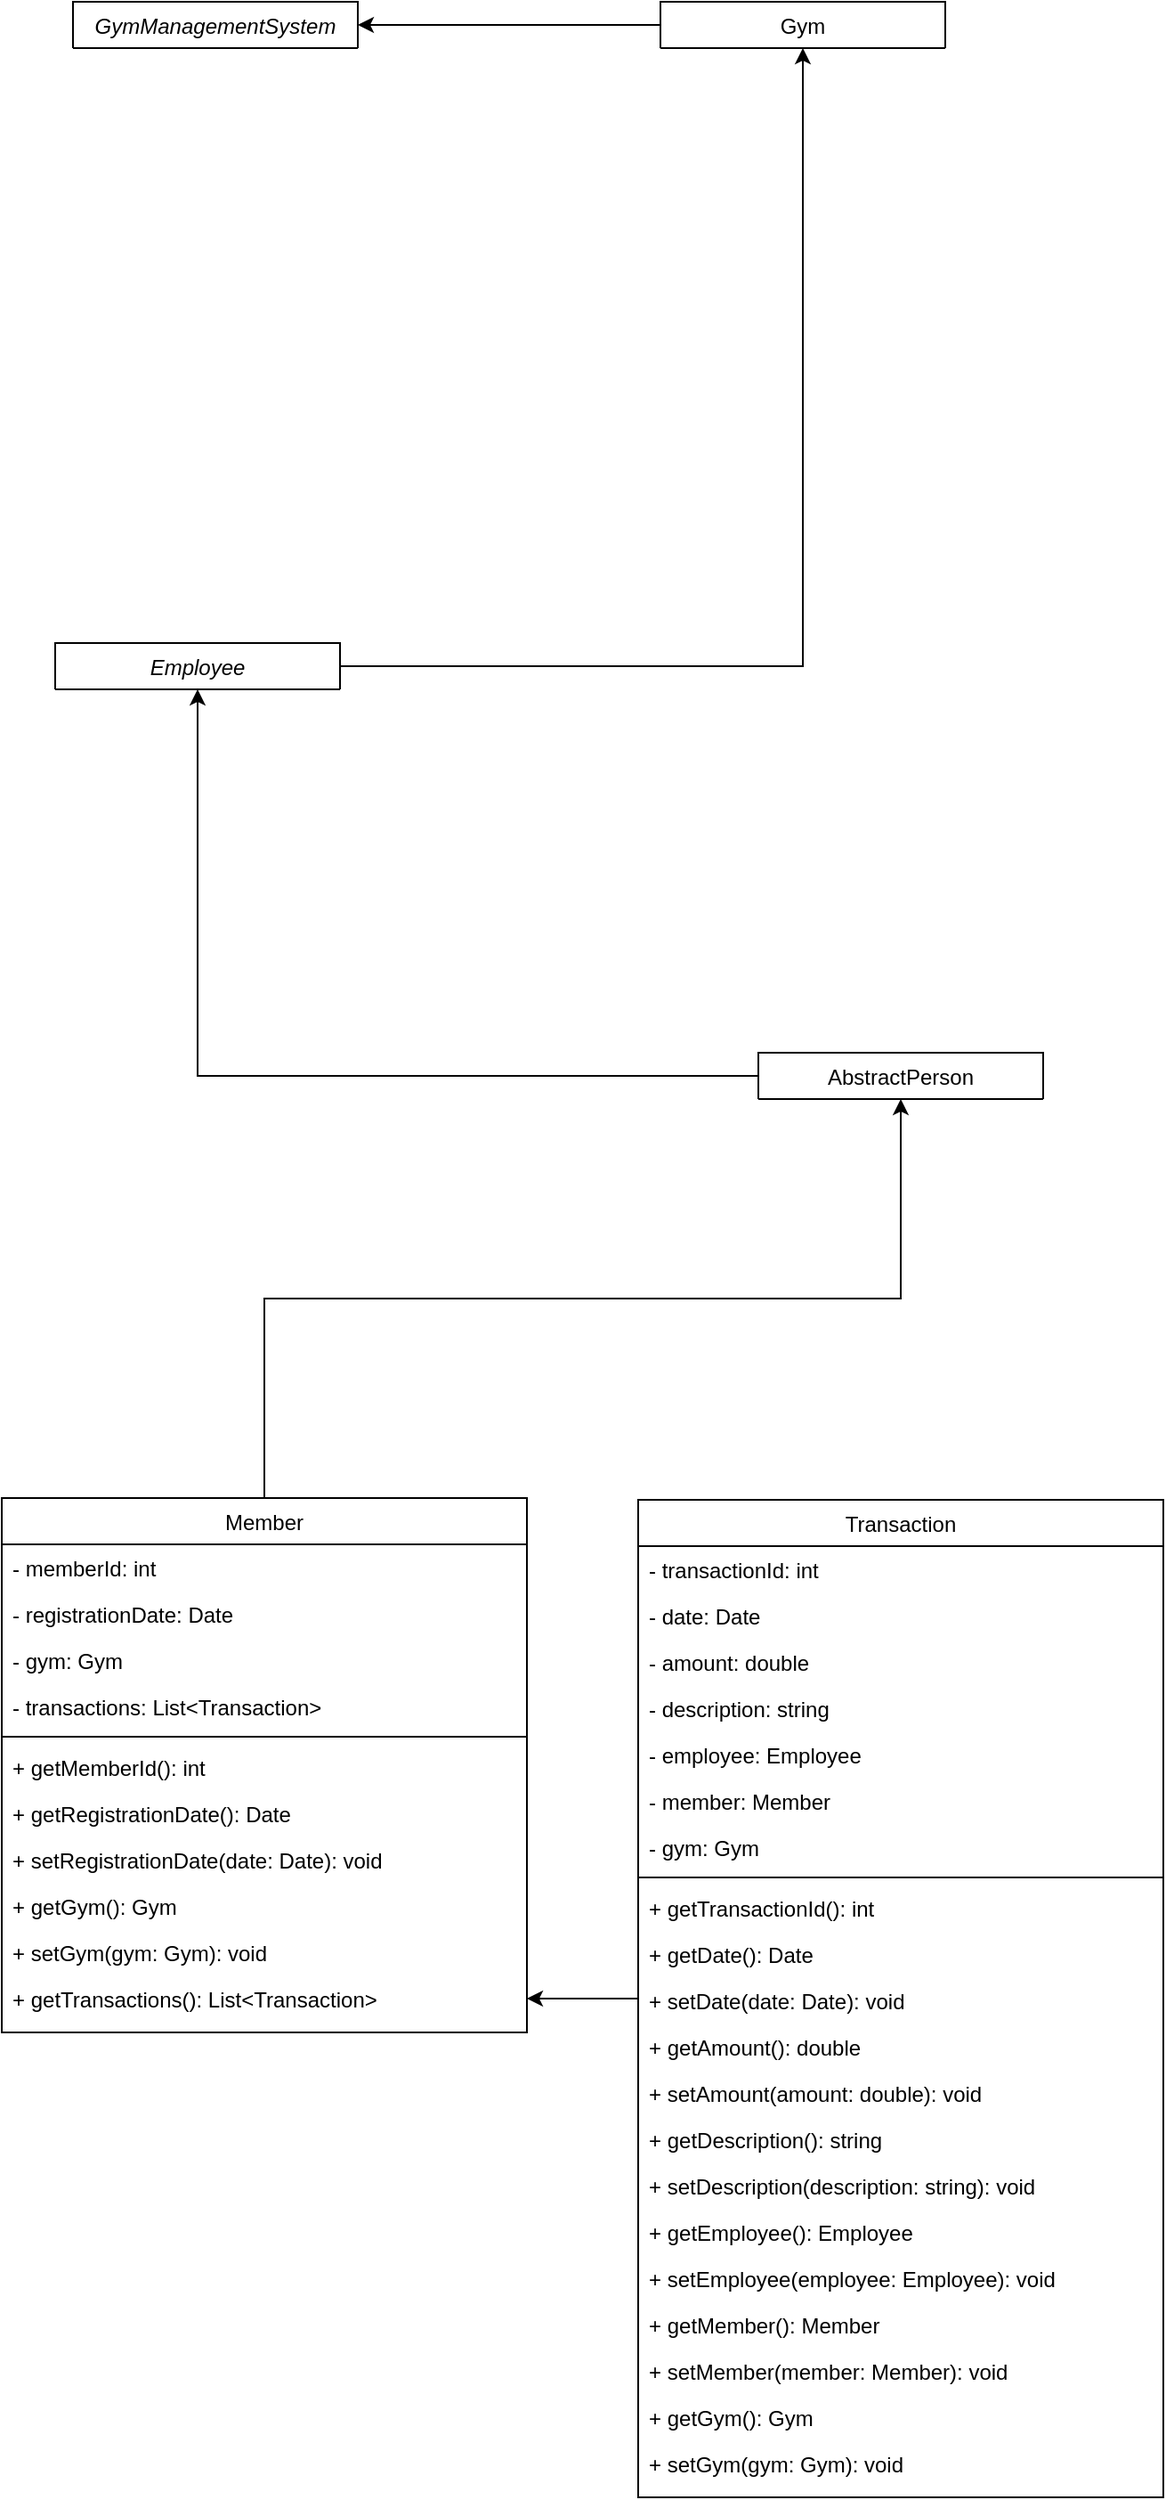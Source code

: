 <mxfile version="22.0.8" type="github">
  <diagram id="C5RBs43oDa-KdzZeNtuy" name="Page-1">
    <mxGraphModel dx="957" dy="524" grid="1" gridSize="10" guides="1" tooltips="1" connect="1" arrows="1" fold="1" page="1" pageScale="1" pageWidth="827" pageHeight="1169" math="0" shadow="0">
      <root>
        <mxCell id="WIyWlLk6GJQsqaUBKTNV-0" />
        <mxCell id="WIyWlLk6GJQsqaUBKTNV-1" parent="WIyWlLk6GJQsqaUBKTNV-0" />
        <mxCell id="zkfFHV4jXpPFQw0GAbJ--0" value="GymManagementSystem" style="swimlane;fontStyle=2;align=center;verticalAlign=top;childLayout=stackLayout;horizontal=1;startSize=26;horizontalStack=0;resizeParent=1;resizeLast=0;collapsible=1;marginBottom=0;rounded=0;shadow=0;strokeWidth=1;" parent="WIyWlLk6GJQsqaUBKTNV-1" vertex="1" collapsed="1">
          <mxGeometry x="130" y="110" width="160" height="26" as="geometry">
            <mxRectangle x="130" y="120" width="300" height="320" as="alternateBounds" />
          </mxGeometry>
        </mxCell>
        <mxCell id="zkfFHV4jXpPFQw0GAbJ--1" value="+ gyms: List&lt;Gym&gt;" style="text;align=left;verticalAlign=top;spacingLeft=4;spacingRight=4;overflow=hidden;rotatable=0;points=[[0,0.5],[1,0.5]];portConstraint=eastwest;" parent="zkfFHV4jXpPFQw0GAbJ--0" vertex="1">
          <mxGeometry y="26" width="300" height="26" as="geometry" />
        </mxCell>
        <mxCell id="zkfFHV4jXpPFQw0GAbJ--2" value="+ employees: List&lt;Employee&gt;" style="text;align=left;verticalAlign=top;spacingLeft=4;spacingRight=4;overflow=hidden;rotatable=0;points=[[0,0.5],[1,0.5]];portConstraint=eastwest;rounded=0;shadow=0;html=0;" parent="zkfFHV4jXpPFQw0GAbJ--0" vertex="1">
          <mxGeometry y="52" width="300" height="26" as="geometry" />
        </mxCell>
        <mxCell id="zkfFHV4jXpPFQw0GAbJ--3" value="+ members: List&lt;Member&gt;" style="text;align=left;verticalAlign=top;spacingLeft=4;spacingRight=4;overflow=hidden;rotatable=0;points=[[0,0.5],[1,0.5]];portConstraint=eastwest;rounded=0;shadow=0;html=0;" parent="zkfFHV4jXpPFQw0GAbJ--0" vertex="1">
          <mxGeometry y="78" width="300" height="26" as="geometry" />
        </mxCell>
        <mxCell id="KvkQuEorM9B9V_fO__pe-0" value="+ transactions: List&lt;Transaction&gt; " style="text;align=left;verticalAlign=top;spacingLeft=4;spacingRight=4;overflow=hidden;rotatable=0;points=[[0,0.5],[1,0.5]];portConstraint=eastwest;rounded=0;shadow=0;html=0;" vertex="1" parent="zkfFHV4jXpPFQw0GAbJ--0">
          <mxGeometry y="104" width="300" height="26" as="geometry" />
        </mxCell>
        <mxCell id="zkfFHV4jXpPFQw0GAbJ--4" value="" style="line;html=1;strokeWidth=1;align=left;verticalAlign=middle;spacingTop=-1;spacingLeft=3;spacingRight=3;rotatable=0;labelPosition=right;points=[];portConstraint=eastwest;" parent="zkfFHV4jXpPFQw0GAbJ--0" vertex="1">
          <mxGeometry y="130" width="300" height="8" as="geometry" />
        </mxCell>
        <mxCell id="zkfFHV4jXpPFQw0GAbJ--5" value="+ addGym(gym: Gym): void" style="text;align=left;verticalAlign=top;spacingLeft=4;spacingRight=4;overflow=hidden;rotatable=0;points=[[0,0.5],[1,0.5]];portConstraint=eastwest;" parent="zkfFHV4jXpPFQw0GAbJ--0" vertex="1">
          <mxGeometry y="138" width="300" height="26" as="geometry" />
        </mxCell>
        <mxCell id="KvkQuEorM9B9V_fO__pe-1" value="+ removeGym(gym: Gym): void" style="text;align=left;verticalAlign=top;spacingLeft=4;spacingRight=4;overflow=hidden;rotatable=0;points=[[0,0.5],[1,0.5]];portConstraint=eastwest;" vertex="1" parent="zkfFHV4jXpPFQw0GAbJ--0">
          <mxGeometry y="164" width="300" height="26" as="geometry" />
        </mxCell>
        <mxCell id="KvkQuEorM9B9V_fO__pe-2" value="+ addEmployee(employee: Employee): void" style="text;align=left;verticalAlign=top;spacingLeft=4;spacingRight=4;overflow=hidden;rotatable=0;points=[[0,0.5],[1,0.5]];portConstraint=eastwest;" vertex="1" parent="zkfFHV4jXpPFQw0GAbJ--0">
          <mxGeometry y="190" width="300" height="26" as="geometry" />
        </mxCell>
        <mxCell id="KvkQuEorM9B9V_fO__pe-3" value="+ removeEmployee(employee: Employee): void" style="text;align=left;verticalAlign=top;spacingLeft=4;spacingRight=4;overflow=hidden;rotatable=0;points=[[0,0.5],[1,0.5]];portConstraint=eastwest;" vertex="1" parent="zkfFHV4jXpPFQw0GAbJ--0">
          <mxGeometry y="216" width="300" height="26" as="geometry" />
        </mxCell>
        <mxCell id="KvkQuEorM9B9V_fO__pe-5" value="+ addMember(member: Member): void" style="text;align=left;verticalAlign=top;spacingLeft=4;spacingRight=4;overflow=hidden;rotatable=0;points=[[0,0.5],[1,0.5]];portConstraint=eastwest;" vertex="1" parent="zkfFHV4jXpPFQw0GAbJ--0">
          <mxGeometry y="242" width="300" height="26" as="geometry" />
        </mxCell>
        <mxCell id="KvkQuEorM9B9V_fO__pe-6" value="+ removeMember(member: Member): void" style="text;align=left;verticalAlign=top;spacingLeft=4;spacingRight=4;overflow=hidden;rotatable=0;points=[[0,0.5],[1,0.5]];portConstraint=eastwest;" vertex="1" parent="zkfFHV4jXpPFQw0GAbJ--0">
          <mxGeometry y="268" width="300" height="26" as="geometry" />
        </mxCell>
        <mxCell id="KvkQuEorM9B9V_fO__pe-7" value="+ recordTransaction(transaction: Transaction): void" style="text;align=left;verticalAlign=top;spacingLeft=4;spacingRight=4;overflow=hidden;rotatable=0;points=[[0,0.5],[1,0.5]];portConstraint=eastwest;" vertex="1" parent="zkfFHV4jXpPFQw0GAbJ--0">
          <mxGeometry y="294" width="300" height="26" as="geometry" />
        </mxCell>
        <mxCell id="KvkQuEorM9B9V_fO__pe-71" value="" style="edgeStyle=orthogonalEdgeStyle;rounded=0;orthogonalLoop=1;jettySize=auto;html=1;" edge="1" parent="WIyWlLk6GJQsqaUBKTNV-1" source="zkfFHV4jXpPFQw0GAbJ--6" target="KvkQuEorM9B9V_fO__pe-32">
          <mxGeometry relative="1" as="geometry" />
        </mxCell>
        <mxCell id="zkfFHV4jXpPFQw0GAbJ--6" value="  AbstractPerson  " style="swimlane;fontStyle=0;align=center;verticalAlign=top;childLayout=stackLayout;horizontal=1;startSize=26;horizontalStack=0;resizeParent=1;resizeLast=0;collapsible=1;marginBottom=0;rounded=0;shadow=0;strokeWidth=1;" parent="WIyWlLk6GJQsqaUBKTNV-1" vertex="1" collapsed="1">
          <mxGeometry x="515" y="700" width="160" height="26" as="geometry">
            <mxRectangle x="515" y="700" width="185" height="164" as="alternateBounds" />
          </mxGeometry>
        </mxCell>
        <mxCell id="zkfFHV4jXpPFQw0GAbJ--7" value="- personId: int " style="text;align=left;verticalAlign=top;spacingLeft=4;spacingRight=4;overflow=hidden;rotatable=0;points=[[0,0.5],[1,0.5]];portConstraint=eastwest;" parent="zkfFHV4jXpPFQw0GAbJ--6" vertex="1">
          <mxGeometry y="26" width="185" height="26" as="geometry" />
        </mxCell>
        <mxCell id="zkfFHV4jXpPFQw0GAbJ--8" value="- name: string " style="text;align=left;verticalAlign=top;spacingLeft=4;spacingRight=4;overflow=hidden;rotatable=0;points=[[0,0.5],[1,0.5]];portConstraint=eastwest;rounded=0;shadow=0;html=0;" parent="zkfFHV4jXpPFQw0GAbJ--6" vertex="1">
          <mxGeometry y="52" width="185" height="26" as="geometry" />
        </mxCell>
        <mxCell id="zkfFHV4jXpPFQw0GAbJ--9" value="" style="line;html=1;strokeWidth=1;align=left;verticalAlign=middle;spacingTop=-1;spacingLeft=3;spacingRight=3;rotatable=0;labelPosition=right;points=[];portConstraint=eastwest;" parent="zkfFHV4jXpPFQw0GAbJ--6" vertex="1">
          <mxGeometry y="78" width="185" height="8" as="geometry" />
        </mxCell>
        <mxCell id="zkfFHV4jXpPFQw0GAbJ--10" value="+ getPersonId(): int" style="text;align=left;verticalAlign=top;spacingLeft=4;spacingRight=4;overflow=hidden;rotatable=0;points=[[0,0.5],[1,0.5]];portConstraint=eastwest;fontStyle=4" parent="zkfFHV4jXpPFQw0GAbJ--6" vertex="1">
          <mxGeometry y="86" width="185" height="26" as="geometry" />
        </mxCell>
        <mxCell id="zkfFHV4jXpPFQw0GAbJ--11" value="+ getName(): string " style="text;align=left;verticalAlign=top;spacingLeft=4;spacingRight=4;overflow=hidden;rotatable=0;points=[[0,0.5],[1,0.5]];portConstraint=eastwest;" parent="zkfFHV4jXpPFQw0GAbJ--6" vertex="1">
          <mxGeometry y="112" width="185" height="26" as="geometry" />
        </mxCell>
        <mxCell id="KvkQuEorM9B9V_fO__pe-33" value="+ setName(name: string): void" style="text;align=left;verticalAlign=top;spacingLeft=4;spacingRight=4;overflow=hidden;rotatable=0;points=[[0,0.5],[1,0.5]];portConstraint=eastwest;" vertex="1" parent="zkfFHV4jXpPFQw0GAbJ--6">
          <mxGeometry y="138" width="185" height="26" as="geometry" />
        </mxCell>
        <mxCell id="KvkQuEorM9B9V_fO__pe-72" style="edgeStyle=orthogonalEdgeStyle;rounded=0;orthogonalLoop=1;jettySize=auto;html=1;entryX=0.5;entryY=1;entryDx=0;entryDy=0;exitX=0.5;exitY=0;exitDx=0;exitDy=0;" edge="1" parent="WIyWlLk6GJQsqaUBKTNV-1" source="zkfFHV4jXpPFQw0GAbJ--13" target="zkfFHV4jXpPFQw0GAbJ--6">
          <mxGeometry relative="1" as="geometry">
            <mxPoint x="200" y="950" as="sourcePoint" />
            <mxPoint x="345" y="563" as="targetPoint" />
          </mxGeometry>
        </mxCell>
        <mxCell id="zkfFHV4jXpPFQw0GAbJ--13" value="Member " style="swimlane;fontStyle=0;align=center;verticalAlign=top;childLayout=stackLayout;horizontal=1;startSize=26;horizontalStack=0;resizeParent=1;resizeLast=0;collapsible=1;marginBottom=0;rounded=0;shadow=0;strokeWidth=1;" parent="WIyWlLk6GJQsqaUBKTNV-1" vertex="1">
          <mxGeometry x="90" y="950" width="295" height="300" as="geometry">
            <mxRectangle x="70" y="980" width="170" height="26" as="alternateBounds" />
          </mxGeometry>
        </mxCell>
        <mxCell id="zkfFHV4jXpPFQw0GAbJ--14" value="- memberId: int" style="text;align=left;verticalAlign=top;spacingLeft=4;spacingRight=4;overflow=hidden;rotatable=0;points=[[0,0.5],[1,0.5]];portConstraint=eastwest;" parent="zkfFHV4jXpPFQw0GAbJ--13" vertex="1">
          <mxGeometry y="26" width="295" height="26" as="geometry" />
        </mxCell>
        <mxCell id="KvkQuEorM9B9V_fO__pe-34" value="- registrationDate: Date" style="text;align=left;verticalAlign=top;spacingLeft=4;spacingRight=4;overflow=hidden;rotatable=0;points=[[0,0.5],[1,0.5]];portConstraint=eastwest;rounded=0;shadow=0;html=0;" vertex="1" parent="zkfFHV4jXpPFQw0GAbJ--13">
          <mxGeometry y="52" width="295" height="26" as="geometry" />
        </mxCell>
        <mxCell id="KvkQuEorM9B9V_fO__pe-35" value="- gym: Gym" style="text;align=left;verticalAlign=top;spacingLeft=4;spacingRight=4;overflow=hidden;rotatable=0;points=[[0,0.5],[1,0.5]];portConstraint=eastwest;rounded=0;shadow=0;html=0;" vertex="1" parent="zkfFHV4jXpPFQw0GAbJ--13">
          <mxGeometry y="78" width="295" height="26" as="geometry" />
        </mxCell>
        <mxCell id="KvkQuEorM9B9V_fO__pe-36" value="- transactions: List&lt;Transaction&gt;" style="text;align=left;verticalAlign=top;spacingLeft=4;spacingRight=4;overflow=hidden;rotatable=0;points=[[0,0.5],[1,0.5]];portConstraint=eastwest;rounded=0;shadow=0;html=0;" vertex="1" parent="zkfFHV4jXpPFQw0GAbJ--13">
          <mxGeometry y="104" width="295" height="26" as="geometry" />
        </mxCell>
        <mxCell id="KvkQuEorM9B9V_fO__pe-37" value="" style="line;html=1;strokeWidth=1;align=left;verticalAlign=middle;spacingTop=-1;spacingLeft=3;spacingRight=3;rotatable=0;labelPosition=right;points=[];portConstraint=eastwest;" vertex="1" parent="zkfFHV4jXpPFQw0GAbJ--13">
          <mxGeometry y="130" width="295" height="8" as="geometry" />
        </mxCell>
        <mxCell id="KvkQuEorM9B9V_fO__pe-38" value="+ getMemberId(): int" style="text;align=left;verticalAlign=top;spacingLeft=4;spacingRight=4;overflow=hidden;rotatable=0;points=[[0,0.5],[1,0.5]];portConstraint=eastwest;" vertex="1" parent="zkfFHV4jXpPFQw0GAbJ--13">
          <mxGeometry y="138" width="295" height="26" as="geometry" />
        </mxCell>
        <mxCell id="KvkQuEorM9B9V_fO__pe-39" value="+ getRegistrationDate(): Date" style="text;align=left;verticalAlign=top;spacingLeft=4;spacingRight=4;overflow=hidden;rotatable=0;points=[[0,0.5],[1,0.5]];portConstraint=eastwest;" vertex="1" parent="zkfFHV4jXpPFQw0GAbJ--13">
          <mxGeometry y="164" width="295" height="26" as="geometry" />
        </mxCell>
        <mxCell id="KvkQuEorM9B9V_fO__pe-40" value=" + setRegistrationDate(date: Date): void" style="text;align=left;verticalAlign=top;spacingLeft=4;spacingRight=4;overflow=hidden;rotatable=0;points=[[0,0.5],[1,0.5]];portConstraint=eastwest;" vertex="1" parent="zkfFHV4jXpPFQw0GAbJ--13">
          <mxGeometry y="190" width="295" height="26" as="geometry" />
        </mxCell>
        <mxCell id="KvkQuEorM9B9V_fO__pe-41" value="+ getGym(): Gym" style="text;align=left;verticalAlign=top;spacingLeft=4;spacingRight=4;overflow=hidden;rotatable=0;points=[[0,0.5],[1,0.5]];portConstraint=eastwest;" vertex="1" parent="zkfFHV4jXpPFQw0GAbJ--13">
          <mxGeometry y="216" width="295" height="26" as="geometry" />
        </mxCell>
        <mxCell id="KvkQuEorM9B9V_fO__pe-42" value="+ setGym(gym: Gym): void" style="text;align=left;verticalAlign=top;spacingLeft=4;spacingRight=4;overflow=hidden;rotatable=0;points=[[0,0.5],[1,0.5]];portConstraint=eastwest;" vertex="1" parent="zkfFHV4jXpPFQw0GAbJ--13">
          <mxGeometry y="242" width="295" height="26" as="geometry" />
        </mxCell>
        <mxCell id="KvkQuEorM9B9V_fO__pe-43" value="+ getTransactions(): List&lt;Transaction&gt;  " style="text;align=left;verticalAlign=top;spacingLeft=4;spacingRight=4;overflow=hidden;rotatable=0;points=[[0,0.5],[1,0.5]];portConstraint=eastwest;" vertex="1" parent="zkfFHV4jXpPFQw0GAbJ--13">
          <mxGeometry y="268" width="295" height="26" as="geometry" />
        </mxCell>
        <mxCell id="KvkQuEorM9B9V_fO__pe-69" value="" style="edgeStyle=orthogonalEdgeStyle;rounded=0;orthogonalLoop=1;jettySize=auto;html=1;" edge="1" parent="WIyWlLk6GJQsqaUBKTNV-1" source="zkfFHV4jXpPFQw0GAbJ--17" target="KvkQuEorM9B9V_fO__pe-5">
          <mxGeometry relative="1" as="geometry" />
        </mxCell>
        <mxCell id="zkfFHV4jXpPFQw0GAbJ--17" value="Gym" style="swimlane;fontStyle=0;align=center;verticalAlign=top;childLayout=stackLayout;horizontal=1;startSize=26;horizontalStack=0;resizeParent=1;resizeLast=0;collapsible=1;marginBottom=0;rounded=0;shadow=0;strokeWidth=1;" parent="WIyWlLk6GJQsqaUBKTNV-1" vertex="1" collapsed="1">
          <mxGeometry x="460" y="110" width="160" height="26" as="geometry">
            <mxRectangle x="460" y="110" width="270" height="476" as="alternateBounds" />
          </mxGeometry>
        </mxCell>
        <mxCell id="zkfFHV4jXpPFQw0GAbJ--18" value="- gymId: int" style="text;align=left;verticalAlign=top;spacingLeft=4;spacingRight=4;overflow=hidden;rotatable=0;points=[[0,0.5],[1,0.5]];portConstraint=eastwest;" parent="zkfFHV4jXpPFQw0GAbJ--17" vertex="1">
          <mxGeometry y="26" width="270" height="26" as="geometry" />
        </mxCell>
        <mxCell id="zkfFHV4jXpPFQw0GAbJ--19" value="- name: string" style="text;align=left;verticalAlign=top;spacingLeft=4;spacingRight=4;overflow=hidden;rotatable=0;points=[[0,0.5],[1,0.5]];portConstraint=eastwest;rounded=0;shadow=0;html=0;" parent="zkfFHV4jXpPFQw0GAbJ--17" vertex="1">
          <mxGeometry y="52" width="270" height="26" as="geometry" />
        </mxCell>
        <mxCell id="zkfFHV4jXpPFQw0GAbJ--20" value="- address: string" style="text;align=left;verticalAlign=top;spacingLeft=4;spacingRight=4;overflow=hidden;rotatable=0;points=[[0,0.5],[1,0.5]];portConstraint=eastwest;rounded=0;shadow=0;html=0;" parent="zkfFHV4jXpPFQw0GAbJ--17" vertex="1">
          <mxGeometry y="78" width="270" height="26" as="geometry" />
        </mxCell>
        <mxCell id="zkfFHV4jXpPFQw0GAbJ--21" value="- manager: Employee " style="text;align=left;verticalAlign=top;spacingLeft=4;spacingRight=4;overflow=hidden;rotatable=0;points=[[0,0.5],[1,0.5]];portConstraint=eastwest;rounded=0;shadow=0;html=0;" parent="zkfFHV4jXpPFQw0GAbJ--17" vertex="1">
          <mxGeometry y="104" width="270" height="26" as="geometry" />
        </mxCell>
        <mxCell id="zkfFHV4jXpPFQw0GAbJ--22" value="- employees: List&lt;Employee&gt; " style="text;align=left;verticalAlign=top;spacingLeft=4;spacingRight=4;overflow=hidden;rotatable=0;points=[[0,0.5],[1,0.5]];portConstraint=eastwest;rounded=0;shadow=0;html=0;" parent="zkfFHV4jXpPFQw0GAbJ--17" vertex="1">
          <mxGeometry y="130" width="270" height="26" as="geometry" />
        </mxCell>
        <mxCell id="KvkQuEorM9B9V_fO__pe-9" value="- members: List&lt;Member&gt;" style="text;align=left;verticalAlign=top;spacingLeft=4;spacingRight=4;overflow=hidden;rotatable=0;points=[[0,0.5],[1,0.5]];portConstraint=eastwest;rounded=0;shadow=0;html=0;" vertex="1" parent="zkfFHV4jXpPFQw0GAbJ--17">
          <mxGeometry y="156" width="270" height="26" as="geometry" />
        </mxCell>
        <mxCell id="KvkQuEorM9B9V_fO__pe-8" value="- transactions: List&lt;Transaction&gt;" style="text;align=left;verticalAlign=top;spacingLeft=4;spacingRight=4;overflow=hidden;rotatable=0;points=[[0,0.5],[1,0.5]];portConstraint=eastwest;rounded=0;shadow=0;html=0;" vertex="1" parent="zkfFHV4jXpPFQw0GAbJ--17">
          <mxGeometry y="182" width="270" height="26" as="geometry" />
        </mxCell>
        <mxCell id="zkfFHV4jXpPFQw0GAbJ--23" value="" style="line;html=1;strokeWidth=1;align=left;verticalAlign=middle;spacingTop=-1;spacingLeft=3;spacingRight=3;rotatable=0;labelPosition=right;points=[];portConstraint=eastwest;" parent="zkfFHV4jXpPFQw0GAbJ--17" vertex="1">
          <mxGeometry y="208" width="270" height="8" as="geometry" />
        </mxCell>
        <mxCell id="zkfFHV4jXpPFQw0GAbJ--24" value="+ getGymId(): int" style="text;align=left;verticalAlign=top;spacingLeft=4;spacingRight=4;overflow=hidden;rotatable=0;points=[[0,0.5],[1,0.5]];portConstraint=eastwest;" parent="zkfFHV4jXpPFQw0GAbJ--17" vertex="1">
          <mxGeometry y="216" width="270" height="26" as="geometry" />
        </mxCell>
        <mxCell id="zkfFHV4jXpPFQw0GAbJ--25" value=" + getName(): string  " style="text;align=left;verticalAlign=top;spacingLeft=4;spacingRight=4;overflow=hidden;rotatable=0;points=[[0,0.5],[1,0.5]];portConstraint=eastwest;" parent="zkfFHV4jXpPFQw0GAbJ--17" vertex="1">
          <mxGeometry y="242" width="270" height="26" as="geometry" />
        </mxCell>
        <mxCell id="KvkQuEorM9B9V_fO__pe-10" value="+ setName(name: string): void" style="text;align=left;verticalAlign=top;spacingLeft=4;spacingRight=4;overflow=hidden;rotatable=0;points=[[0,0.5],[1,0.5]];portConstraint=eastwest;" vertex="1" parent="zkfFHV4jXpPFQw0GAbJ--17">
          <mxGeometry y="268" width="270" height="26" as="geometry" />
        </mxCell>
        <mxCell id="KvkQuEorM9B9V_fO__pe-11" value="+ getAddress(): string" style="text;align=left;verticalAlign=top;spacingLeft=4;spacingRight=4;overflow=hidden;rotatable=0;points=[[0,0.5],[1,0.5]];portConstraint=eastwest;" vertex="1" parent="zkfFHV4jXpPFQw0GAbJ--17">
          <mxGeometry y="294" width="270" height="26" as="geometry" />
        </mxCell>
        <mxCell id="KvkQuEorM9B9V_fO__pe-12" value="+ setAddress(address: string): void" style="text;align=left;verticalAlign=top;spacingLeft=4;spacingRight=4;overflow=hidden;rotatable=0;points=[[0,0.5],[1,0.5]];portConstraint=eastwest;" vertex="1" parent="zkfFHV4jXpPFQw0GAbJ--17">
          <mxGeometry y="320" width="270" height="26" as="geometry" />
        </mxCell>
        <mxCell id="KvkQuEorM9B9V_fO__pe-13" value="+ getManager(): Employee" style="text;align=left;verticalAlign=top;spacingLeft=4;spacingRight=4;overflow=hidden;rotatable=0;points=[[0,0.5],[1,0.5]];portConstraint=eastwest;" vertex="1" parent="zkfFHV4jXpPFQw0GAbJ--17">
          <mxGeometry y="346" width="270" height="26" as="geometry" />
        </mxCell>
        <mxCell id="KvkQuEorM9B9V_fO__pe-14" value="+ setManager(manager: Employee): void" style="text;align=left;verticalAlign=top;spacingLeft=4;spacingRight=4;overflow=hidden;rotatable=0;points=[[0,0.5],[1,0.5]];portConstraint=eastwest;" vertex="1" parent="zkfFHV4jXpPFQw0GAbJ--17">
          <mxGeometry y="372" width="270" height="26" as="geometry" />
        </mxCell>
        <mxCell id="KvkQuEorM9B9V_fO__pe-15" value="+ getEmployees(): List&lt;Employee&gt;" style="text;align=left;verticalAlign=top;spacingLeft=4;spacingRight=4;overflow=hidden;rotatable=0;points=[[0,0.5],[1,0.5]];portConstraint=eastwest;" vertex="1" parent="zkfFHV4jXpPFQw0GAbJ--17">
          <mxGeometry y="398" width="270" height="26" as="geometry" />
        </mxCell>
        <mxCell id="KvkQuEorM9B9V_fO__pe-16" value="+ getMembers(): List&lt;Member&gt; " style="text;align=left;verticalAlign=top;spacingLeft=4;spacingRight=4;overflow=hidden;rotatable=0;points=[[0,0.5],[1,0.5]];portConstraint=eastwest;" vertex="1" parent="zkfFHV4jXpPFQw0GAbJ--17">
          <mxGeometry y="424" width="270" height="26" as="geometry" />
        </mxCell>
        <mxCell id="KvkQuEorM9B9V_fO__pe-17" value="+ getTransactions(): List&lt;Transaction&gt; " style="text;align=left;verticalAlign=top;spacingLeft=4;spacingRight=4;overflow=hidden;rotatable=0;points=[[0,0.5],[1,0.5]];portConstraint=eastwest;" vertex="1" parent="zkfFHV4jXpPFQw0GAbJ--17">
          <mxGeometry y="450" width="270" height="26" as="geometry" />
        </mxCell>
        <mxCell id="KvkQuEorM9B9V_fO__pe-18" value="Employee" style="swimlane;fontStyle=2;align=center;verticalAlign=top;childLayout=stackLayout;horizontal=1;startSize=26;horizontalStack=0;resizeParent=1;resizeLast=0;collapsible=1;marginBottom=0;rounded=0;shadow=0;strokeWidth=1;" vertex="1" collapsed="1" parent="WIyWlLk6GJQsqaUBKTNV-1">
          <mxGeometry x="120" y="470" width="160" height="26" as="geometry">
            <mxRectangle x="120" y="470" width="300" height="372" as="alternateBounds" />
          </mxGeometry>
        </mxCell>
        <mxCell id="KvkQuEorM9B9V_fO__pe-19" value="- employeeId: int" style="text;align=left;verticalAlign=top;spacingLeft=4;spacingRight=4;overflow=hidden;rotatable=0;points=[[0,0.5],[1,0.5]];portConstraint=eastwest;" vertex="1" parent="KvkQuEorM9B9V_fO__pe-18">
          <mxGeometry y="26" width="300" height="26" as="geometry" />
        </mxCell>
        <mxCell id="KvkQuEorM9B9V_fO__pe-20" value="- name: string" style="text;align=left;verticalAlign=top;spacingLeft=4;spacingRight=4;overflow=hidden;rotatable=0;points=[[0,0.5],[1,0.5]];portConstraint=eastwest;rounded=0;shadow=0;html=0;" vertex="1" parent="KvkQuEorM9B9V_fO__pe-18">
          <mxGeometry y="52" width="300" height="26" as="geometry" />
        </mxCell>
        <mxCell id="KvkQuEorM9B9V_fO__pe-21" value="- role: string" style="text;align=left;verticalAlign=top;spacingLeft=4;spacingRight=4;overflow=hidden;rotatable=0;points=[[0,0.5],[1,0.5]];portConstraint=eastwest;rounded=0;shadow=0;html=0;" vertex="1" parent="KvkQuEorM9B9V_fO__pe-18">
          <mxGeometry y="78" width="300" height="26" as="geometry" />
        </mxCell>
        <mxCell id="KvkQuEorM9B9V_fO__pe-31" value="- gym: Gym" style="text;align=left;verticalAlign=top;spacingLeft=4;spacingRight=4;overflow=hidden;rotatable=0;points=[[0,0.5],[1,0.5]];portConstraint=eastwest;rounded=0;shadow=0;html=0;" vertex="1" parent="KvkQuEorM9B9V_fO__pe-18">
          <mxGeometry y="104" width="300" height="26" as="geometry" />
        </mxCell>
        <mxCell id="KvkQuEorM9B9V_fO__pe-22" value="- transactions: List&lt;Transaction&gt;" style="text;align=left;verticalAlign=top;spacingLeft=4;spacingRight=4;overflow=hidden;rotatable=0;points=[[0,0.5],[1,0.5]];portConstraint=eastwest;rounded=0;shadow=0;html=0;" vertex="1" parent="KvkQuEorM9B9V_fO__pe-18">
          <mxGeometry y="130" width="300" height="26" as="geometry" />
        </mxCell>
        <mxCell id="KvkQuEorM9B9V_fO__pe-23" value="" style="line;html=1;strokeWidth=1;align=left;verticalAlign=middle;spacingTop=-1;spacingLeft=3;spacingRight=3;rotatable=0;labelPosition=right;points=[];portConstraint=eastwest;" vertex="1" parent="KvkQuEorM9B9V_fO__pe-18">
          <mxGeometry y="156" width="300" height="8" as="geometry" />
        </mxCell>
        <mxCell id="KvkQuEorM9B9V_fO__pe-24" value="+ getEmployeeId(): int" style="text;align=left;verticalAlign=top;spacingLeft=4;spacingRight=4;overflow=hidden;rotatable=0;points=[[0,0.5],[1,0.5]];portConstraint=eastwest;" vertex="1" parent="KvkQuEorM9B9V_fO__pe-18">
          <mxGeometry y="164" width="300" height="26" as="geometry" />
        </mxCell>
        <mxCell id="KvkQuEorM9B9V_fO__pe-25" value="+ getName(): string " style="text;align=left;verticalAlign=top;spacingLeft=4;spacingRight=4;overflow=hidden;rotatable=0;points=[[0,0.5],[1,0.5]];portConstraint=eastwest;" vertex="1" parent="KvkQuEorM9B9V_fO__pe-18">
          <mxGeometry y="190" width="300" height="26" as="geometry" />
        </mxCell>
        <mxCell id="KvkQuEorM9B9V_fO__pe-26" value="+ setName(name: string): void" style="text;align=left;verticalAlign=top;spacingLeft=4;spacingRight=4;overflow=hidden;rotatable=0;points=[[0,0.5],[1,0.5]];portConstraint=eastwest;" vertex="1" parent="KvkQuEorM9B9V_fO__pe-18">
          <mxGeometry y="216" width="300" height="26" as="geometry" />
        </mxCell>
        <mxCell id="KvkQuEorM9B9V_fO__pe-27" value="+ getRole(): string" style="text;align=left;verticalAlign=top;spacingLeft=4;spacingRight=4;overflow=hidden;rotatable=0;points=[[0,0.5],[1,0.5]];portConstraint=eastwest;" vertex="1" parent="KvkQuEorM9B9V_fO__pe-18">
          <mxGeometry y="242" width="300" height="26" as="geometry" />
        </mxCell>
        <mxCell id="KvkQuEorM9B9V_fO__pe-28" value="+ setRole(role: string): void" style="text;align=left;verticalAlign=top;spacingLeft=4;spacingRight=4;overflow=hidden;rotatable=0;points=[[0,0.5],[1,0.5]];portConstraint=eastwest;" vertex="1" parent="KvkQuEorM9B9V_fO__pe-18">
          <mxGeometry y="268" width="300" height="26" as="geometry" />
        </mxCell>
        <mxCell id="KvkQuEorM9B9V_fO__pe-29" value="+ getGym(): Gym" style="text;align=left;verticalAlign=top;spacingLeft=4;spacingRight=4;overflow=hidden;rotatable=0;points=[[0,0.5],[1,0.5]];portConstraint=eastwest;" vertex="1" parent="KvkQuEorM9B9V_fO__pe-18">
          <mxGeometry y="294" width="300" height="26" as="geometry" />
        </mxCell>
        <mxCell id="KvkQuEorM9B9V_fO__pe-30" value="+ setGym(gym: Gym): void " style="text;align=left;verticalAlign=top;spacingLeft=4;spacingRight=4;overflow=hidden;rotatable=0;points=[[0,0.5],[1,0.5]];portConstraint=eastwest;" vertex="1" parent="KvkQuEorM9B9V_fO__pe-18">
          <mxGeometry y="320" width="300" height="26" as="geometry" />
        </mxCell>
        <mxCell id="KvkQuEorM9B9V_fO__pe-32" value="+ getTransactions(): List&lt;Transaction&gt;" style="text;align=left;verticalAlign=top;spacingLeft=4;spacingRight=4;overflow=hidden;rotatable=0;points=[[0,0.5],[1,0.5]];portConstraint=eastwest;" vertex="1" parent="KvkQuEorM9B9V_fO__pe-18">
          <mxGeometry y="346" width="300" height="26" as="geometry" />
        </mxCell>
        <mxCell id="KvkQuEorM9B9V_fO__pe-73" value="" style="edgeStyle=orthogonalEdgeStyle;rounded=0;orthogonalLoop=1;jettySize=auto;html=1;" edge="1" parent="WIyWlLk6GJQsqaUBKTNV-1" source="KvkQuEorM9B9V_fO__pe-46" target="KvkQuEorM9B9V_fO__pe-43">
          <mxGeometry relative="1" as="geometry" />
        </mxCell>
        <mxCell id="KvkQuEorM9B9V_fO__pe-46" value="Transaction" style="swimlane;fontStyle=0;align=center;verticalAlign=top;childLayout=stackLayout;horizontal=1;startSize=26;horizontalStack=0;resizeParent=1;resizeLast=0;collapsible=1;marginBottom=0;rounded=0;shadow=0;strokeWidth=1;" vertex="1" parent="WIyWlLk6GJQsqaUBKTNV-1">
          <mxGeometry x="447.5" y="951" width="295" height="560" as="geometry">
            <mxRectangle x="75" y="950" width="170" height="26" as="alternateBounds" />
          </mxGeometry>
        </mxCell>
        <mxCell id="KvkQuEorM9B9V_fO__pe-47" value="- transactionId: int" style="text;align=left;verticalAlign=top;spacingLeft=4;spacingRight=4;overflow=hidden;rotatable=0;points=[[0,0.5],[1,0.5]];portConstraint=eastwest;" vertex="1" parent="KvkQuEorM9B9V_fO__pe-46">
          <mxGeometry y="26" width="295" height="26" as="geometry" />
        </mxCell>
        <mxCell id="KvkQuEorM9B9V_fO__pe-48" value="- date: Date" style="text;align=left;verticalAlign=top;spacingLeft=4;spacingRight=4;overflow=hidden;rotatable=0;points=[[0,0.5],[1,0.5]];portConstraint=eastwest;rounded=0;shadow=0;html=0;" vertex="1" parent="KvkQuEorM9B9V_fO__pe-46">
          <mxGeometry y="52" width="295" height="26" as="geometry" />
        </mxCell>
        <mxCell id="KvkQuEorM9B9V_fO__pe-49" value="- amount: double" style="text;align=left;verticalAlign=top;spacingLeft=4;spacingRight=4;overflow=hidden;rotatable=0;points=[[0,0.5],[1,0.5]];portConstraint=eastwest;rounded=0;shadow=0;html=0;" vertex="1" parent="KvkQuEorM9B9V_fO__pe-46">
          <mxGeometry y="78" width="295" height="26" as="geometry" />
        </mxCell>
        <mxCell id="KvkQuEorM9B9V_fO__pe-50" value="- description: string" style="text;align=left;verticalAlign=top;spacingLeft=4;spacingRight=4;overflow=hidden;rotatable=0;points=[[0,0.5],[1,0.5]];portConstraint=eastwest;rounded=0;shadow=0;html=0;" vertex="1" parent="KvkQuEorM9B9V_fO__pe-46">
          <mxGeometry y="104" width="295" height="26" as="geometry" />
        </mxCell>
        <mxCell id="KvkQuEorM9B9V_fO__pe-52" value="- employee: Employee" style="text;align=left;verticalAlign=top;spacingLeft=4;spacingRight=4;overflow=hidden;rotatable=0;points=[[0,0.5],[1,0.5]];portConstraint=eastwest;" vertex="1" parent="KvkQuEorM9B9V_fO__pe-46">
          <mxGeometry y="130" width="295" height="26" as="geometry" />
        </mxCell>
        <mxCell id="KvkQuEorM9B9V_fO__pe-54" value="- member: Member" style="text;align=left;verticalAlign=top;spacingLeft=4;spacingRight=4;overflow=hidden;rotatable=0;points=[[0,0.5],[1,0.5]];portConstraint=eastwest;" vertex="1" parent="KvkQuEorM9B9V_fO__pe-46">
          <mxGeometry y="156" width="295" height="26" as="geometry" />
        </mxCell>
        <mxCell id="KvkQuEorM9B9V_fO__pe-53" value="- gym: Gym" style="text;align=left;verticalAlign=top;spacingLeft=4;spacingRight=4;overflow=hidden;rotatable=0;points=[[0,0.5],[1,0.5]];portConstraint=eastwest;" vertex="1" parent="KvkQuEorM9B9V_fO__pe-46">
          <mxGeometry y="182" width="295" height="26" as="geometry" />
        </mxCell>
        <mxCell id="KvkQuEorM9B9V_fO__pe-51" value="" style="line;html=1;strokeWidth=1;align=left;verticalAlign=middle;spacingTop=-1;spacingLeft=3;spacingRight=3;rotatable=0;labelPosition=right;points=[];portConstraint=eastwest;" vertex="1" parent="KvkQuEorM9B9V_fO__pe-46">
          <mxGeometry y="208" width="295" height="8" as="geometry" />
        </mxCell>
        <mxCell id="KvkQuEorM9B9V_fO__pe-55" value="+ getTransactionId(): int " style="text;align=left;verticalAlign=top;spacingLeft=4;spacingRight=4;overflow=hidden;rotatable=0;points=[[0,0.5],[1,0.5]];portConstraint=eastwest;" vertex="1" parent="KvkQuEorM9B9V_fO__pe-46">
          <mxGeometry y="216" width="295" height="26" as="geometry" />
        </mxCell>
        <mxCell id="KvkQuEorM9B9V_fO__pe-56" value="+ getDate(): Date" style="text;align=left;verticalAlign=top;spacingLeft=4;spacingRight=4;overflow=hidden;rotatable=0;points=[[0,0.5],[1,0.5]];portConstraint=eastwest;" vertex="1" parent="KvkQuEorM9B9V_fO__pe-46">
          <mxGeometry y="242" width="295" height="26" as="geometry" />
        </mxCell>
        <mxCell id="KvkQuEorM9B9V_fO__pe-57" value=" + setDate(date: Date): void" style="text;align=left;verticalAlign=top;spacingLeft=4;spacingRight=4;overflow=hidden;rotatable=0;points=[[0,0.5],[1,0.5]];portConstraint=eastwest;" vertex="1" parent="KvkQuEorM9B9V_fO__pe-46">
          <mxGeometry y="268" width="295" height="26" as="geometry" />
        </mxCell>
        <mxCell id="KvkQuEorM9B9V_fO__pe-58" value="+ getAmount(): double" style="text;align=left;verticalAlign=top;spacingLeft=4;spacingRight=4;overflow=hidden;rotatable=0;points=[[0,0.5],[1,0.5]];portConstraint=eastwest;rounded=0;shadow=0;html=0;" vertex="1" parent="KvkQuEorM9B9V_fO__pe-46">
          <mxGeometry y="294" width="295" height="26" as="geometry" />
        </mxCell>
        <mxCell id="KvkQuEorM9B9V_fO__pe-59" value="+ setAmount(amount: double): void" style="text;align=left;verticalAlign=top;spacingLeft=4;spacingRight=4;overflow=hidden;rotatable=0;points=[[0,0.5],[1,0.5]];portConstraint=eastwest;rounded=0;shadow=0;html=0;" vertex="1" parent="KvkQuEorM9B9V_fO__pe-46">
          <mxGeometry y="320" width="295" height="26" as="geometry" />
        </mxCell>
        <mxCell id="KvkQuEorM9B9V_fO__pe-60" value="+ getDescription(): string" style="text;align=left;verticalAlign=top;spacingLeft=4;spacingRight=4;overflow=hidden;rotatable=0;points=[[0,0.5],[1,0.5]];portConstraint=eastwest;rounded=0;shadow=0;html=0;" vertex="1" parent="KvkQuEorM9B9V_fO__pe-46">
          <mxGeometry y="346" width="295" height="26" as="geometry" />
        </mxCell>
        <mxCell id="KvkQuEorM9B9V_fO__pe-61" value="+ setDescription(description: string): void" style="text;align=left;verticalAlign=top;spacingLeft=4;spacingRight=4;overflow=hidden;rotatable=0;points=[[0,0.5],[1,0.5]];portConstraint=eastwest;rounded=0;shadow=0;html=0;" vertex="1" parent="KvkQuEorM9B9V_fO__pe-46">
          <mxGeometry y="372" width="295" height="26" as="geometry" />
        </mxCell>
        <mxCell id="KvkQuEorM9B9V_fO__pe-62" value="+ getEmployee(): Employee" style="text;align=left;verticalAlign=top;spacingLeft=4;spacingRight=4;overflow=hidden;rotatable=0;points=[[0,0.5],[1,0.5]];portConstraint=eastwest;rounded=0;shadow=0;html=0;" vertex="1" parent="KvkQuEorM9B9V_fO__pe-46">
          <mxGeometry y="398" width="295" height="26" as="geometry" />
        </mxCell>
        <mxCell id="KvkQuEorM9B9V_fO__pe-63" value="+ setEmployee(employee: Employee): void" style="text;align=left;verticalAlign=top;spacingLeft=4;spacingRight=4;overflow=hidden;rotatable=0;points=[[0,0.5],[1,0.5]];portConstraint=eastwest;rounded=0;shadow=0;html=0;" vertex="1" parent="KvkQuEorM9B9V_fO__pe-46">
          <mxGeometry y="424" width="295" height="26" as="geometry" />
        </mxCell>
        <mxCell id="KvkQuEorM9B9V_fO__pe-64" value="+ getMember(): Member" style="text;align=left;verticalAlign=top;spacingLeft=4;spacingRight=4;overflow=hidden;rotatable=0;points=[[0,0.5],[1,0.5]];portConstraint=eastwest;rounded=0;shadow=0;html=0;" vertex="1" parent="KvkQuEorM9B9V_fO__pe-46">
          <mxGeometry y="450" width="295" height="26" as="geometry" />
        </mxCell>
        <mxCell id="KvkQuEorM9B9V_fO__pe-65" value="+ setMember(member: Member): void" style="text;align=left;verticalAlign=top;spacingLeft=4;spacingRight=4;overflow=hidden;rotatable=0;points=[[0,0.5],[1,0.5]];portConstraint=eastwest;rounded=0;shadow=0;html=0;" vertex="1" parent="KvkQuEorM9B9V_fO__pe-46">
          <mxGeometry y="476" width="295" height="26" as="geometry" />
        </mxCell>
        <mxCell id="KvkQuEorM9B9V_fO__pe-66" value="+ getGym(): Gym" style="text;align=left;verticalAlign=top;spacingLeft=4;spacingRight=4;overflow=hidden;rotatable=0;points=[[0,0.5],[1,0.5]];portConstraint=eastwest;rounded=0;shadow=0;html=0;" vertex="1" parent="KvkQuEorM9B9V_fO__pe-46">
          <mxGeometry y="502" width="295" height="26" as="geometry" />
        </mxCell>
        <mxCell id="KvkQuEorM9B9V_fO__pe-67" value="+ setGym(gym: Gym): void" style="text;align=left;verticalAlign=top;spacingLeft=4;spacingRight=4;overflow=hidden;rotatable=0;points=[[0,0.5],[1,0.5]];portConstraint=eastwest;rounded=0;shadow=0;html=0;" vertex="1" parent="KvkQuEorM9B9V_fO__pe-46">
          <mxGeometry y="528" width="295" height="26" as="geometry" />
        </mxCell>
        <mxCell id="KvkQuEorM9B9V_fO__pe-70" value="" style="edgeStyle=orthogonalEdgeStyle;rounded=0;orthogonalLoop=1;jettySize=auto;html=1;" edge="1" parent="WIyWlLk6GJQsqaUBKTNV-1" source="KvkQuEorM9B9V_fO__pe-20" target="KvkQuEorM9B9V_fO__pe-17">
          <mxGeometry relative="1" as="geometry" />
        </mxCell>
      </root>
    </mxGraphModel>
  </diagram>
</mxfile>

